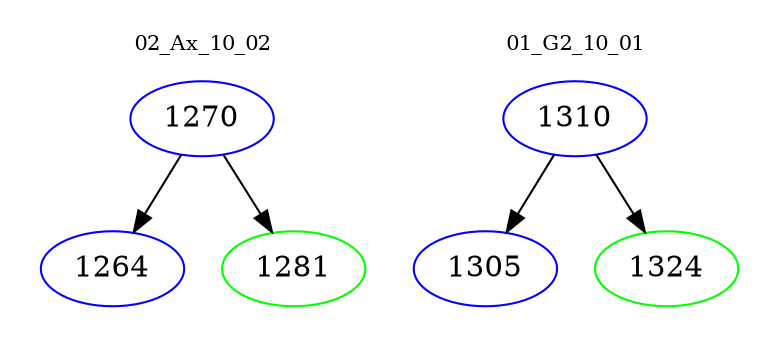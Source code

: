 digraph{
subgraph cluster_0 {
color = white
label = "02_Ax_10_02";
fontsize=10;
T0_1270 [label="1270", color="blue"]
T0_1270 -> T0_1264 [color="black"]
T0_1264 [label="1264", color="blue"]
T0_1270 -> T0_1281 [color="black"]
T0_1281 [label="1281", color="green"]
}
subgraph cluster_1 {
color = white
label = "01_G2_10_01";
fontsize=10;
T1_1310 [label="1310", color="blue"]
T1_1310 -> T1_1305 [color="black"]
T1_1305 [label="1305", color="blue"]
T1_1310 -> T1_1324 [color="black"]
T1_1324 [label="1324", color="green"]
}
}
